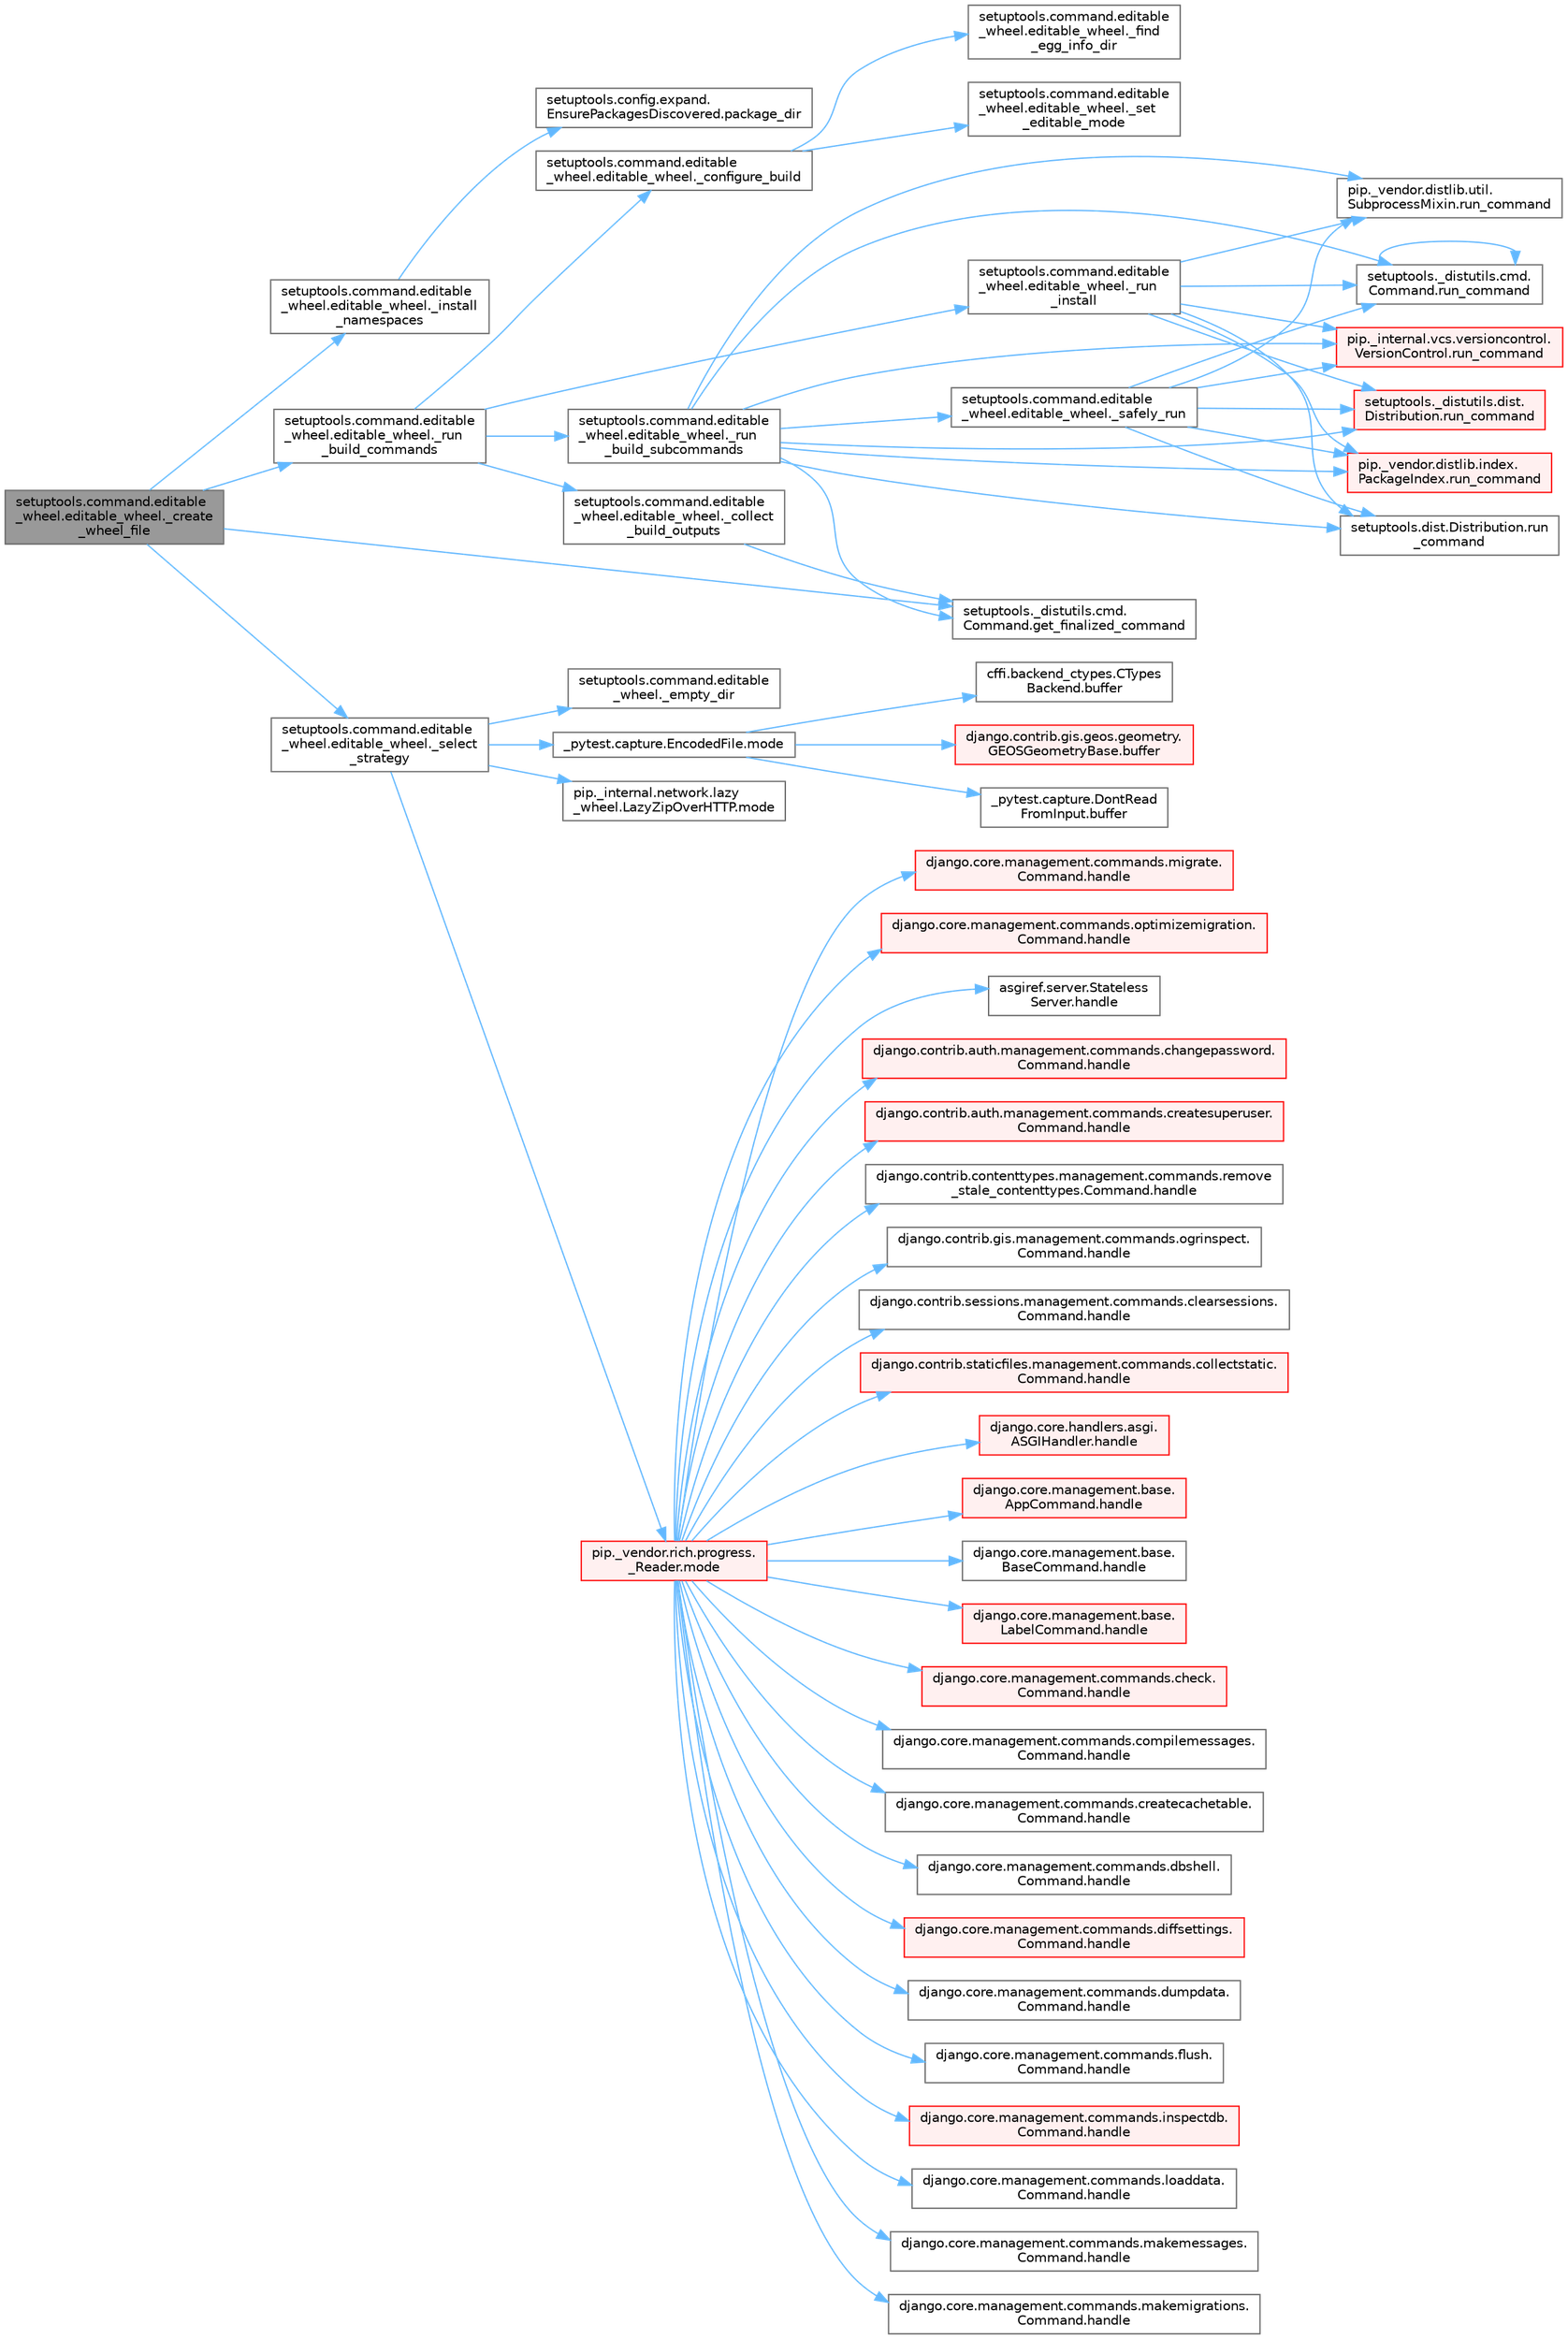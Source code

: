 digraph "setuptools.command.editable_wheel.editable_wheel._create_wheel_file"
{
 // LATEX_PDF_SIZE
  bgcolor="transparent";
  edge [fontname=Helvetica,fontsize=10,labelfontname=Helvetica,labelfontsize=10];
  node [fontname=Helvetica,fontsize=10,shape=box,height=0.2,width=0.4];
  rankdir="LR";
  Node1 [id="Node000001",label="setuptools.command.editable\l_wheel.editable_wheel._create\l_wheel_file",height=0.2,width=0.4,color="gray40", fillcolor="grey60", style="filled", fontcolor="black",tooltip=" "];
  Node1 -> Node2 [id="edge1_Node000001_Node000002",color="steelblue1",style="solid",tooltip=" "];
  Node2 [id="Node000002",label="setuptools.command.editable\l_wheel.editable_wheel._install\l_namespaces",height=0.2,width=0.4,color="grey40", fillcolor="white", style="filled",URL="$classsetuptools_1_1command_1_1editable__wheel_1_1editable__wheel.html#a11f27c9c60dab793a6fd2f2699c61aec",tooltip=" "];
  Node2 -> Node3 [id="edge2_Node000002_Node000003",color="steelblue1",style="solid",tooltip=" "];
  Node3 [id="Node000003",label="setuptools.config.expand.\lEnsurePackagesDiscovered.package_dir",height=0.2,width=0.4,color="grey40", fillcolor="white", style="filled",URL="$classsetuptools_1_1config_1_1expand_1_1_ensure_packages_discovered.html#aba4dfa91ab3b12c7bb7bc2b75820c1a0",tooltip=" "];
  Node1 -> Node4 [id="edge3_Node000001_Node000004",color="steelblue1",style="solid",tooltip=" "];
  Node4 [id="Node000004",label="setuptools.command.editable\l_wheel.editable_wheel._run\l_build_commands",height=0.2,width=0.4,color="grey40", fillcolor="white", style="filled",URL="$classsetuptools_1_1command_1_1editable__wheel_1_1editable__wheel.html#a14c14105433e17bb7ad7c062a2111b35",tooltip=" "];
  Node4 -> Node5 [id="edge4_Node000004_Node000005",color="steelblue1",style="solid",tooltip=" "];
  Node5 [id="Node000005",label="setuptools.command.editable\l_wheel.editable_wheel._collect\l_build_outputs",height=0.2,width=0.4,color="grey40", fillcolor="white", style="filled",URL="$classsetuptools_1_1command_1_1editable__wheel_1_1editable__wheel.html#a9996e5ae264dfc0d5ad8ec6e6e731778",tooltip=" "];
  Node5 -> Node6 [id="edge5_Node000005_Node000006",color="steelblue1",style="solid",tooltip=" "];
  Node6 [id="Node000006",label="setuptools._distutils.cmd.\lCommand.get_finalized_command",height=0.2,width=0.4,color="grey40", fillcolor="white", style="filled",URL="$classsetuptools_1_1__distutils_1_1cmd_1_1_command.html#a6f8fd576b884ae94811fc896a77e13a2",tooltip=" "];
  Node4 -> Node7 [id="edge6_Node000004_Node000007",color="steelblue1",style="solid",tooltip=" "];
  Node7 [id="Node000007",label="setuptools.command.editable\l_wheel.editable_wheel._configure_build",height=0.2,width=0.4,color="grey40", fillcolor="white", style="filled",URL="$classsetuptools_1_1command_1_1editable__wheel_1_1editable__wheel.html#ab85e0afb7f94cb90a9e7ab94202976e0",tooltip=" "];
  Node7 -> Node8 [id="edge7_Node000007_Node000008",color="steelblue1",style="solid",tooltip=" "];
  Node8 [id="Node000008",label="setuptools.command.editable\l_wheel.editable_wheel._find\l_egg_info_dir",height=0.2,width=0.4,color="grey40", fillcolor="white", style="filled",URL="$classsetuptools_1_1command_1_1editable__wheel_1_1editable__wheel.html#acccfe2442a756c9437d4dacf5bf88ad5",tooltip=" "];
  Node7 -> Node9 [id="edge8_Node000007_Node000009",color="steelblue1",style="solid",tooltip=" "];
  Node9 [id="Node000009",label="setuptools.command.editable\l_wheel.editable_wheel._set\l_editable_mode",height=0.2,width=0.4,color="grey40", fillcolor="white", style="filled",URL="$classsetuptools_1_1command_1_1editable__wheel_1_1editable__wheel.html#ab6da790525b50abff1db26776b6f872f",tooltip=" "];
  Node4 -> Node10 [id="edge9_Node000004_Node000010",color="steelblue1",style="solid",tooltip=" "];
  Node10 [id="Node000010",label="setuptools.command.editable\l_wheel.editable_wheel._run\l_build_subcommands",height=0.2,width=0.4,color="grey40", fillcolor="white", style="filled",URL="$classsetuptools_1_1command_1_1editable__wheel_1_1editable__wheel.html#a5a1d2b004b213e6e74118156431e9475",tooltip=" "];
  Node10 -> Node11 [id="edge10_Node000010_Node000011",color="steelblue1",style="solid",tooltip=" "];
  Node11 [id="Node000011",label="setuptools.command.editable\l_wheel.editable_wheel._safely_run",height=0.2,width=0.4,color="grey40", fillcolor="white", style="filled",URL="$classsetuptools_1_1command_1_1editable__wheel_1_1editable__wheel.html#a6da651144035301b28de27c71676f28a",tooltip=" "];
  Node11 -> Node12 [id="edge11_Node000011_Node000012",color="steelblue1",style="solid",tooltip=" "];
  Node12 [id="Node000012",label="pip._internal.vcs.versioncontrol.\lVersionControl.run_command",height=0.2,width=0.4,color="red", fillcolor="#FFF0F0", style="filled",URL="$classpip_1_1__internal_1_1vcs_1_1versioncontrol_1_1_version_control.html#a7f3113dd29f4badd64da85b03c42c02c",tooltip=" "];
  Node11 -> Node4367 [id="edge12_Node000011_Node004367",color="steelblue1",style="solid",tooltip=" "];
  Node4367 [id="Node004367",label="pip._vendor.distlib.index.\lPackageIndex.run_command",height=0.2,width=0.4,color="red", fillcolor="#FFF0F0", style="filled",URL="$classpip_1_1__vendor_1_1distlib_1_1index_1_1_package_index.html#acd7bac9eea76a4f817fcadc41b2c9892",tooltip=" "];
  Node11 -> Node4368 [id="edge13_Node000011_Node004368",color="steelblue1",style="solid",tooltip=" "];
  Node4368 [id="Node004368",label="pip._vendor.distlib.util.\lSubprocessMixin.run_command",height=0.2,width=0.4,color="grey40", fillcolor="white", style="filled",URL="$classpip_1_1__vendor_1_1distlib_1_1util_1_1_subprocess_mixin.html#a67b639c1839416a8a0e96ca282d92002",tooltip=" "];
  Node11 -> Node4369 [id="edge14_Node000011_Node004369",color="steelblue1",style="solid",tooltip=" "];
  Node4369 [id="Node004369",label="setuptools._distutils.cmd.\lCommand.run_command",height=0.2,width=0.4,color="grey40", fillcolor="white", style="filled",URL="$classsetuptools_1_1__distutils_1_1cmd_1_1_command.html#a4563751ee7f1d9e8fab0309f53ba8296",tooltip=" "];
  Node4369 -> Node4369 [id="edge15_Node004369_Node004369",color="steelblue1",style="solid",tooltip=" "];
  Node11 -> Node4370 [id="edge16_Node000011_Node004370",color="steelblue1",style="solid",tooltip=" "];
  Node4370 [id="Node004370",label="setuptools._distutils.dist.\lDistribution.run_command",height=0.2,width=0.4,color="red", fillcolor="#FFF0F0", style="filled",URL="$classsetuptools_1_1__distutils_1_1dist_1_1_distribution.html#af88f5c28eb0069f7f38d97a6ec0b6aa3",tooltip=" "];
  Node11 -> Node4381 [id="edge17_Node000011_Node004381",color="steelblue1",style="solid",tooltip=" "];
  Node4381 [id="Node004381",label="setuptools.dist.Distribution.run\l_command",height=0.2,width=0.4,color="grey40", fillcolor="white", style="filled",URL="$classsetuptools_1_1dist_1_1_distribution.html#ada44d31a730845b467a60aa9fb177bd0",tooltip=" "];
  Node10 -> Node6 [id="edge18_Node000010_Node000006",color="steelblue1",style="solid",tooltip=" "];
  Node10 -> Node12 [id="edge19_Node000010_Node000012",color="steelblue1",style="solid",tooltip=" "];
  Node10 -> Node4367 [id="edge20_Node000010_Node004367",color="steelblue1",style="solid",tooltip=" "];
  Node10 -> Node4368 [id="edge21_Node000010_Node004368",color="steelblue1",style="solid",tooltip=" "];
  Node10 -> Node4369 [id="edge22_Node000010_Node004369",color="steelblue1",style="solid",tooltip=" "];
  Node10 -> Node4370 [id="edge23_Node000010_Node004370",color="steelblue1",style="solid",tooltip=" "];
  Node10 -> Node4381 [id="edge24_Node000010_Node004381",color="steelblue1",style="solid",tooltip=" "];
  Node4 -> Node4536 [id="edge25_Node000004_Node004536",color="steelblue1",style="solid",tooltip=" "];
  Node4536 [id="Node004536",label="setuptools.command.editable\l_wheel.editable_wheel._run\l_install",height=0.2,width=0.4,color="grey40", fillcolor="white", style="filled",URL="$classsetuptools_1_1command_1_1editable__wheel_1_1editable__wheel.html#aba952add5a0ce87ee98e3c00882a08d6",tooltip=" "];
  Node4536 -> Node12 [id="edge26_Node004536_Node000012",color="steelblue1",style="solid",tooltip=" "];
  Node4536 -> Node4367 [id="edge27_Node004536_Node004367",color="steelblue1",style="solid",tooltip=" "];
  Node4536 -> Node4368 [id="edge28_Node004536_Node004368",color="steelblue1",style="solid",tooltip=" "];
  Node4536 -> Node4369 [id="edge29_Node004536_Node004369",color="steelblue1",style="solid",tooltip=" "];
  Node4536 -> Node4370 [id="edge30_Node004536_Node004370",color="steelblue1",style="solid",tooltip=" "];
  Node4536 -> Node4381 [id="edge31_Node004536_Node004381",color="steelblue1",style="solid",tooltip=" "];
  Node1 -> Node4537 [id="edge32_Node000001_Node004537",color="steelblue1",style="solid",tooltip=" "];
  Node4537 [id="Node004537",label="setuptools.command.editable\l_wheel.editable_wheel._select\l_strategy",height=0.2,width=0.4,color="grey40", fillcolor="white", style="filled",URL="$classsetuptools_1_1command_1_1editable__wheel_1_1editable__wheel.html#a28e28eb6a4c28fad162d5a3cdd422eaa",tooltip=" "];
  Node4537 -> Node4538 [id="edge33_Node004537_Node004538",color="steelblue1",style="solid",tooltip=" "];
  Node4538 [id="Node004538",label="setuptools.command.editable\l_wheel._empty_dir",height=0.2,width=0.4,color="grey40", fillcolor="white", style="filled",URL="$namespacesetuptools_1_1command_1_1editable__wheel.html#ab46f438493164da07bdd7cfc08e94099",tooltip=" "];
  Node4537 -> Node4539 [id="edge34_Node004537_Node004539",color="steelblue1",style="solid",tooltip=" "];
  Node4539 [id="Node004539",label="_pytest.capture.EncodedFile.mode",height=0.2,width=0.4,color="grey40", fillcolor="white", style="filled",URL="$class__pytest_1_1capture_1_1_encoded_file.html#ac217890bc265701fdfd07eeb261c1be7",tooltip=" "];
  Node4539 -> Node4540 [id="edge35_Node004539_Node004540",color="steelblue1",style="solid",tooltip=" "];
  Node4540 [id="Node004540",label="_pytest.capture.DontRead\lFromInput.buffer",height=0.2,width=0.4,color="grey40", fillcolor="white", style="filled",URL="$class__pytest_1_1capture_1_1_dont_read_from_input.html#a8065cb7ea7f499e0b089fdbd38af7d1a",tooltip=" "];
  Node4539 -> Node4541 [id="edge36_Node004539_Node004541",color="steelblue1",style="solid",tooltip=" "];
  Node4541 [id="Node004541",label="cffi.backend_ctypes.CTypes\lBackend.buffer",height=0.2,width=0.4,color="grey40", fillcolor="white", style="filled",URL="$classcffi_1_1backend__ctypes_1_1_c_types_backend.html#a0bf19926499ff419e97a713dc48fb61c",tooltip=" "];
  Node4539 -> Node4542 [id="edge37_Node004539_Node004542",color="steelblue1",style="solid",tooltip=" "];
  Node4542 [id="Node004542",label="django.contrib.gis.geos.geometry.\lGEOSGeometryBase.buffer",height=0.2,width=0.4,color="red", fillcolor="#FFF0F0", style="filled",URL="$classdjango_1_1contrib_1_1gis_1_1geos_1_1geometry_1_1_g_e_o_s_geometry_base.html#a42422422c1d89880282b209dacbdf53e",tooltip=" "];
  Node4537 -> Node4543 [id="edge38_Node004537_Node004543",color="steelblue1",style="solid",tooltip=" "];
  Node4543 [id="Node004543",label="pip._internal.network.lazy\l_wheel.LazyZipOverHTTP.mode",height=0.2,width=0.4,color="grey40", fillcolor="white", style="filled",URL="$classpip_1_1__internal_1_1network_1_1lazy__wheel_1_1_lazy_zip_over_h_t_t_p.html#ad8978045c5bbc05ace1ee2111be6a113",tooltip=" "];
  Node4537 -> Node4544 [id="edge39_Node004537_Node004544",color="steelblue1",style="solid",tooltip=" "];
  Node4544 [id="Node004544",label="pip._vendor.rich.progress.\l_Reader.mode",height=0.2,width=0.4,color="red", fillcolor="#FFF0F0", style="filled",URL="$classpip_1_1__vendor_1_1rich_1_1progress_1_1___reader.html#a744eab5dc9ede10fd26932ecf9ccbddc",tooltip=" "];
  Node4544 -> Node249 [id="edge40_Node004544_Node000249",color="steelblue1",style="solid",tooltip=" "];
  Node249 [id="Node000249",label="asgiref.server.Stateless\lServer.handle",height=0.2,width=0.4,color="grey40", fillcolor="white", style="filled",URL="$classasgiref_1_1server_1_1_stateless_server.html#a35cf023938b43f40945fa4c4072ffbc1",tooltip=" "];
  Node4544 -> Node250 [id="edge41_Node004544_Node000250",color="steelblue1",style="solid",tooltip=" "];
  Node250 [id="Node000250",label="django.contrib.auth.management.commands.changepassword.\lCommand.handle",height=0.2,width=0.4,color="red", fillcolor="#FFF0F0", style="filled",URL="$classdjango_1_1contrib_1_1auth_1_1management_1_1commands_1_1changepassword_1_1_command.html#a8967db67e9ba34055e8053ad062d9006",tooltip=" "];
  Node4544 -> Node252 [id="edge42_Node004544_Node000252",color="steelblue1",style="solid",tooltip=" "];
  Node252 [id="Node000252",label="django.contrib.auth.management.commands.createsuperuser.\lCommand.handle",height=0.2,width=0.4,color="red", fillcolor="#FFF0F0", style="filled",URL="$classdjango_1_1contrib_1_1auth_1_1management_1_1commands_1_1createsuperuser_1_1_command.html#acc63f22a8181da25db0750a091470287",tooltip=" "];
  Node4544 -> Node256 [id="edge43_Node004544_Node000256",color="steelblue1",style="solid",tooltip=" "];
  Node256 [id="Node000256",label="django.contrib.contenttypes.management.commands.remove\l_stale_contenttypes.Command.handle",height=0.2,width=0.4,color="grey40", fillcolor="white", style="filled",URL="$classdjango_1_1contrib_1_1contenttypes_1_1management_1_1commands_1_1remove__stale__contenttypes_1_1_command.html#a4877da71ed28ae791e138ba2fbf1dffe",tooltip=" "];
  Node4544 -> Node257 [id="edge44_Node004544_Node000257",color="steelblue1",style="solid",tooltip=" "];
  Node257 [id="Node000257",label="django.contrib.gis.management.commands.ogrinspect.\lCommand.handle",height=0.2,width=0.4,color="grey40", fillcolor="white", style="filled",URL="$classdjango_1_1contrib_1_1gis_1_1management_1_1commands_1_1ogrinspect_1_1_command.html#ae6396324a38c7fcad96d9521034036b7",tooltip=" "];
  Node4544 -> Node258 [id="edge45_Node004544_Node000258",color="steelblue1",style="solid",tooltip=" "];
  Node258 [id="Node000258",label="django.contrib.sessions.management.commands.clearsessions.\lCommand.handle",height=0.2,width=0.4,color="grey40", fillcolor="white", style="filled",URL="$classdjango_1_1contrib_1_1sessions_1_1management_1_1commands_1_1clearsessions_1_1_command.html#a729564a5d4b467fcc23bc0f9a4fa07c8",tooltip=" "];
  Node4544 -> Node259 [id="edge46_Node004544_Node000259",color="steelblue1",style="solid",tooltip=" "];
  Node259 [id="Node000259",label="django.contrib.staticfiles.management.commands.collectstatic.\lCommand.handle",height=0.2,width=0.4,color="red", fillcolor="#FFF0F0", style="filled",URL="$classdjango_1_1contrib_1_1staticfiles_1_1management_1_1commands_1_1collectstatic_1_1_command.html#a77042fe151f5e5c26990bdd187c9f21e",tooltip=" "];
  Node4544 -> Node705 [id="edge47_Node004544_Node000705",color="steelblue1",style="solid",tooltip=" "];
  Node705 [id="Node000705",label="django.core.handlers.asgi.\lASGIHandler.handle",height=0.2,width=0.4,color="red", fillcolor="#FFF0F0", style="filled",URL="$classdjango_1_1core_1_1handlers_1_1asgi_1_1_a_s_g_i_handler.html#ab8bd4217b27960d333b61f7311b7f8ee",tooltip=" "];
  Node4544 -> Node715 [id="edge48_Node004544_Node000715",color="steelblue1",style="solid",tooltip=" "];
  Node715 [id="Node000715",label="django.core.management.base.\lAppCommand.handle",height=0.2,width=0.4,color="red", fillcolor="#FFF0F0", style="filled",URL="$classdjango_1_1core_1_1management_1_1base_1_1_app_command.html#ae9ba2e4e61b6a84c5937979789996637",tooltip=" "];
  Node4544 -> Node718 [id="edge49_Node004544_Node000718",color="steelblue1",style="solid",tooltip=" "];
  Node718 [id="Node000718",label="django.core.management.base.\lBaseCommand.handle",height=0.2,width=0.4,color="grey40", fillcolor="white", style="filled",URL="$classdjango_1_1core_1_1management_1_1base_1_1_base_command.html#a52656ddf33d25f682f484c5d505a811d",tooltip=" "];
  Node4544 -> Node719 [id="edge50_Node004544_Node000719",color="steelblue1",style="solid",tooltip=" "];
  Node719 [id="Node000719",label="django.core.management.base.\lLabelCommand.handle",height=0.2,width=0.4,color="red", fillcolor="#FFF0F0", style="filled",URL="$classdjango_1_1core_1_1management_1_1base_1_1_label_command.html#a5c44b4382ba6b7ead19c692f18811a09",tooltip=" "];
  Node4544 -> Node722 [id="edge51_Node004544_Node000722",color="steelblue1",style="solid",tooltip=" "];
  Node722 [id="Node000722",label="django.core.management.commands.check.\lCommand.handle",height=0.2,width=0.4,color="red", fillcolor="#FFF0F0", style="filled",URL="$classdjango_1_1core_1_1management_1_1commands_1_1check_1_1_command.html#a4170f8ebcb94254dfffabf874e7c8a37",tooltip=" "];
  Node4544 -> Node3106 [id="edge52_Node004544_Node003106",color="steelblue1",style="solid",tooltip=" "];
  Node3106 [id="Node003106",label="django.core.management.commands.compilemessages.\lCommand.handle",height=0.2,width=0.4,color="grey40", fillcolor="white", style="filled",URL="$classdjango_1_1core_1_1management_1_1commands_1_1compilemessages_1_1_command.html#a9567423b370d867833616c271a896ea4",tooltip=" "];
  Node4544 -> Node3107 [id="edge53_Node004544_Node003107",color="steelblue1",style="solid",tooltip=" "];
  Node3107 [id="Node003107",label="django.core.management.commands.createcachetable.\lCommand.handle",height=0.2,width=0.4,color="grey40", fillcolor="white", style="filled",URL="$classdjango_1_1core_1_1management_1_1commands_1_1createcachetable_1_1_command.html#ac8cec4d5951f73d3fbebaa3c1ed5d018",tooltip=" "];
  Node4544 -> Node3108 [id="edge54_Node004544_Node003108",color="steelblue1",style="solid",tooltip=" "];
  Node3108 [id="Node003108",label="django.core.management.commands.dbshell.\lCommand.handle",height=0.2,width=0.4,color="grey40", fillcolor="white", style="filled",URL="$classdjango_1_1core_1_1management_1_1commands_1_1dbshell_1_1_command.html#a91779bec0f76dbee6a02931805fd27cc",tooltip=" "];
  Node4544 -> Node3109 [id="edge55_Node004544_Node003109",color="steelblue1",style="solid",tooltip=" "];
  Node3109 [id="Node003109",label="django.core.management.commands.diffsettings.\lCommand.handle",height=0.2,width=0.4,color="red", fillcolor="#FFF0F0", style="filled",URL="$classdjango_1_1core_1_1management_1_1commands_1_1diffsettings_1_1_command.html#aee3bf2e90e75bf3e5764ab1803632a9a",tooltip=" "];
  Node4544 -> Node3111 [id="edge56_Node004544_Node003111",color="steelblue1",style="solid",tooltip=" "];
  Node3111 [id="Node003111",label="django.core.management.commands.dumpdata.\lCommand.handle",height=0.2,width=0.4,color="grey40", fillcolor="white", style="filled",URL="$classdjango_1_1core_1_1management_1_1commands_1_1dumpdata_1_1_command.html#a22426384e97349e4c9682023ae722caa",tooltip=" "];
  Node4544 -> Node3112 [id="edge57_Node004544_Node003112",color="steelblue1",style="solid",tooltip=" "];
  Node3112 [id="Node003112",label="django.core.management.commands.flush.\lCommand.handle",height=0.2,width=0.4,color="grey40", fillcolor="white", style="filled",URL="$classdjango_1_1core_1_1management_1_1commands_1_1flush_1_1_command.html#a588f5474800a8da0685eb6a9f0bb8224",tooltip=" "];
  Node4544 -> Node3113 [id="edge58_Node004544_Node003113",color="steelblue1",style="solid",tooltip=" "];
  Node3113 [id="Node003113",label="django.core.management.commands.inspectdb.\lCommand.handle",height=0.2,width=0.4,color="red", fillcolor="#FFF0F0", style="filled",URL="$classdjango_1_1core_1_1management_1_1commands_1_1inspectdb_1_1_command.html#a668a81e8e42d3dafc2d6e00ac61e1dab",tooltip=" "];
  Node4544 -> Node3126 [id="edge59_Node004544_Node003126",color="steelblue1",style="solid",tooltip=" "];
  Node3126 [id="Node003126",label="django.core.management.commands.loaddata.\lCommand.handle",height=0.2,width=0.4,color="grey40", fillcolor="white", style="filled",URL="$classdjango_1_1core_1_1management_1_1commands_1_1loaddata_1_1_command.html#a72ede845c482467e0484e2fdeebc4a42",tooltip=" "];
  Node4544 -> Node3127 [id="edge60_Node004544_Node003127",color="steelblue1",style="solid",tooltip=" "];
  Node3127 [id="Node003127",label="django.core.management.commands.makemessages.\lCommand.handle",height=0.2,width=0.4,color="grey40", fillcolor="white", style="filled",URL="$classdjango_1_1core_1_1management_1_1commands_1_1makemessages_1_1_command.html#a10de58af9924679bd2c747fa210ac674",tooltip=" "];
  Node4544 -> Node3128 [id="edge61_Node004544_Node003128",color="steelblue1",style="solid",tooltip=" "];
  Node3128 [id="Node003128",label="django.core.management.commands.makemigrations.\lCommand.handle",height=0.2,width=0.4,color="grey40", fillcolor="white", style="filled",URL="$classdjango_1_1core_1_1management_1_1commands_1_1makemigrations_1_1_command.html#ab5e944d112a1c969d97ff2625e4f2f4d",tooltip=" "];
  Node4544 -> Node3129 [id="edge62_Node004544_Node003129",color="steelblue1",style="solid",tooltip=" "];
  Node3129 [id="Node003129",label="django.core.management.commands.migrate.\lCommand.handle",height=0.2,width=0.4,color="red", fillcolor="#FFF0F0", style="filled",URL="$classdjango_1_1core_1_1management_1_1commands_1_1migrate_1_1_command.html#a659ec347367471d5c828fc3520ebc0fa",tooltip=" "];
  Node4544 -> Node3130 [id="edge63_Node004544_Node003130",color="steelblue1",style="solid",tooltip=" "];
  Node3130 [id="Node003130",label="django.core.management.commands.optimizemigration.\lCommand.handle",height=0.2,width=0.4,color="red", fillcolor="#FFF0F0", style="filled",URL="$classdjango_1_1core_1_1management_1_1commands_1_1optimizemigration_1_1_command.html#aad48454ff16af042fe3eafb74f18bd2d",tooltip=" "];
  Node1 -> Node6 [id="edge64_Node000001_Node000006",color="steelblue1",style="solid",tooltip=" "];
}
